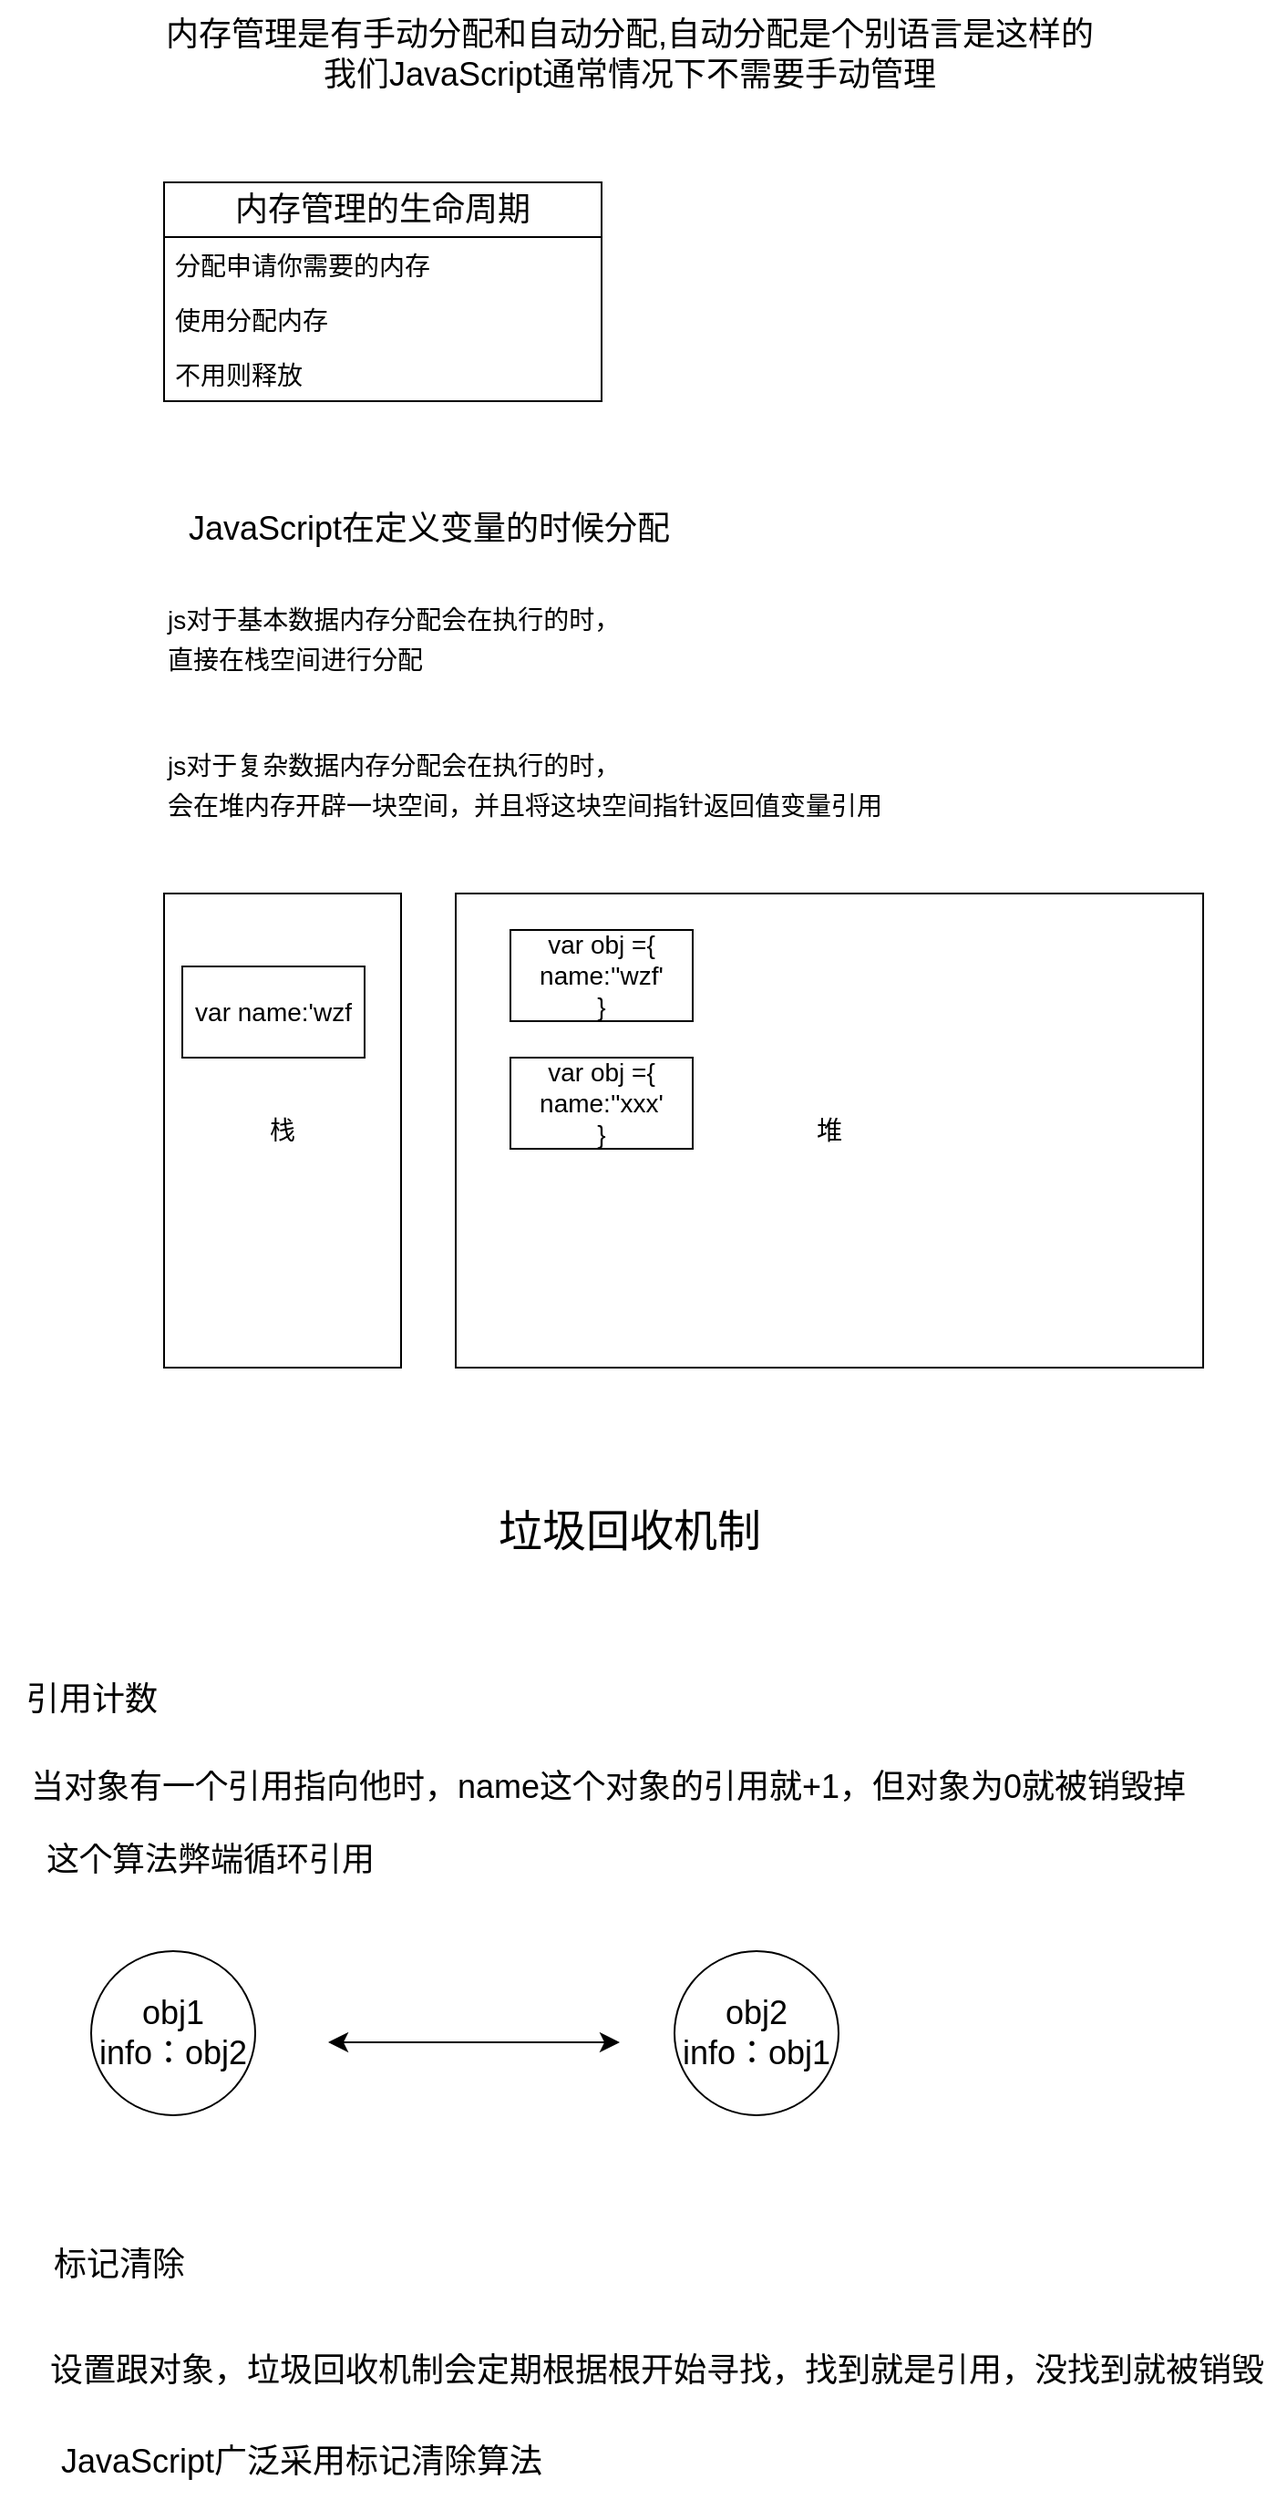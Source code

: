 <mxfile>
    <diagram id="QQf_NaZleuvvuDP3hFk3" name="第 1 页">
        <mxGraphModel dx="911" dy="616" grid="1" gridSize="10" guides="1" tooltips="1" connect="1" arrows="1" fold="1" page="1" pageScale="1" pageWidth="1654" pageHeight="2336" math="0" shadow="0">
            <root>
                <mxCell id="0"/>
                <mxCell id="1" parent="0"/>
                <mxCell id="2" value="&lt;font style=&quot;font-size: 18px;&quot;&gt;内存管理是有手动分配和自动分配,自动分配是个别语言是这样的&lt;br&gt;我们JavaScript通常情况下不需要手动管理&lt;br&gt;&lt;/font&gt;" style="text;html=1;align=center;verticalAlign=middle;resizable=0;points=[];autosize=1;strokeColor=none;fillColor=none;" vertex="1" parent="1">
                    <mxGeometry x="110" y="50" width="530" height="60" as="geometry"/>
                </mxCell>
                <mxCell id="5" value="内存管理的生命周期" style="swimlane;fontStyle=0;childLayout=stackLayout;horizontal=1;startSize=30;horizontalStack=0;resizeParent=1;resizeParentMax=0;resizeLast=0;collapsible=1;marginBottom=0;whiteSpace=wrap;html=1;fontSize=18;" vertex="1" parent="1">
                    <mxGeometry x="120" y="150" width="240" height="120" as="geometry"/>
                </mxCell>
                <mxCell id="6" value="&lt;font style=&quot;font-size: 14px;&quot;&gt;分配申请你需要的内存&lt;/font&gt;" style="text;strokeColor=none;fillColor=none;align=left;verticalAlign=middle;spacingLeft=4;spacingRight=4;overflow=hidden;points=[[0,0.5],[1,0.5]];portConstraint=eastwest;rotatable=0;whiteSpace=wrap;html=1;fontSize=18;" vertex="1" parent="5">
                    <mxGeometry y="30" width="240" height="30" as="geometry"/>
                </mxCell>
                <mxCell id="7" value="&lt;font style=&quot;font-size: 14px;&quot;&gt;使用分配内存&lt;/font&gt;" style="text;strokeColor=none;fillColor=none;align=left;verticalAlign=middle;spacingLeft=4;spacingRight=4;overflow=hidden;points=[[0,0.5],[1,0.5]];portConstraint=eastwest;rotatable=0;whiteSpace=wrap;html=1;fontSize=18;" vertex="1" parent="5">
                    <mxGeometry y="60" width="240" height="30" as="geometry"/>
                </mxCell>
                <mxCell id="8" value="&lt;font style=&quot;font-size: 14px;&quot;&gt;不用则释放&lt;/font&gt;" style="text;strokeColor=none;fillColor=none;align=left;verticalAlign=middle;spacingLeft=4;spacingRight=4;overflow=hidden;points=[[0,0.5],[1,0.5]];portConstraint=eastwest;rotatable=0;whiteSpace=wrap;html=1;fontSize=18;" vertex="1" parent="5">
                    <mxGeometry y="90" width="240" height="30" as="geometry"/>
                </mxCell>
                <mxCell id="9" value="&lt;font style=&quot;font-size: 18px;&quot;&gt;JavaScript在定义变量的时候分配&lt;/font&gt;" style="text;html=1;align=center;verticalAlign=middle;resizable=0;points=[];autosize=1;strokeColor=none;fillColor=none;fontSize=14;" vertex="1" parent="1">
                    <mxGeometry x="120" y="320" width="290" height="40" as="geometry"/>
                </mxCell>
                <mxCell id="10" value="&lt;font style=&quot;font-size: 14px;&quot;&gt;js对于基本数据内存分配会在执行的时，&lt;br&gt;直接在栈空间进行分配&lt;/font&gt;" style="text;html=1;align=left;verticalAlign=middle;resizable=0;points=[];autosize=1;strokeColor=none;fillColor=none;fontSize=18;" vertex="1" parent="1">
                    <mxGeometry x="120" y="370" width="270" height="60" as="geometry"/>
                </mxCell>
                <mxCell id="11" value="&lt;font style=&quot;font-size: 14px;&quot;&gt;js对于复杂数据内存分配会在执行的时，&lt;br&gt;会在堆内存开辟一块空间，并且将这块空间指针返回值变量引用&lt;br&gt;&lt;/font&gt;" style="text;html=1;align=left;verticalAlign=middle;resizable=0;points=[];autosize=1;strokeColor=none;fillColor=none;fontSize=18;" vertex="1" parent="1">
                    <mxGeometry x="120" y="450" width="420" height="60" as="geometry"/>
                </mxCell>
                <mxCell id="12" value="栈" style="whiteSpace=wrap;html=1;fontSize=14;" vertex="1" parent="1">
                    <mxGeometry x="120" y="540" width="130" height="260" as="geometry"/>
                </mxCell>
                <mxCell id="13" value="堆" style="whiteSpace=wrap;html=1;fontSize=14;" vertex="1" parent="1">
                    <mxGeometry x="280" y="540" width="410" height="260" as="geometry"/>
                </mxCell>
                <mxCell id="14" value="var obj ={&lt;br&gt;name:''wzf'&lt;br&gt;}" style="whiteSpace=wrap;html=1;fontSize=14;" vertex="1" parent="1">
                    <mxGeometry x="310" y="560" width="100" height="50" as="geometry"/>
                </mxCell>
                <mxCell id="15" value="var name:'wzf&lt;span style=&quot;color: rgba(0, 0, 0, 0); font-family: monospace; font-size: 0px; text-align: start;&quot;&gt;%3CmxGraphModel%3E%3Croot%3E%3CmxCell%20id%3D%220%22%2F%3E%3CmxCell%20id%3D%221%22%20parent%3D%220%22%2F%3E%3CmxCell%20id%3D%222%22%20value%3D%22%22%20style%3D%22whiteSpace%3Dwrap%3Bhtml%3D1%3BfontSize%3D14%3B%22%20vertex%3D%221%22%20parent%3D%221%22%3E%3CmxGeometry%20x%3D%22120%22%20y%3D%22540%22%20width%3D%22130%22%20height%3D%22260%22%20as%3D%22geometry%22%2F%3E%3C%2FmxCell%3E%3C%2Froot%3E%3C%2FmxGraphModel%3E&lt;/span&gt;" style="whiteSpace=wrap;html=1;fontSize=14;" vertex="1" parent="1">
                    <mxGeometry x="130" y="580" width="100" height="50" as="geometry"/>
                </mxCell>
                <mxCell id="16" value="var obj ={&lt;br&gt;name:''xxx'&lt;br&gt;}" style="whiteSpace=wrap;html=1;fontSize=14;" vertex="1" parent="1">
                    <mxGeometry x="310" y="630" width="100" height="50" as="geometry"/>
                </mxCell>
                <mxCell id="17" value="&lt;font style=&quot;font-size: 24px;&quot;&gt;垃圾回收机制&lt;/font&gt;" style="text;html=1;align=center;verticalAlign=middle;resizable=0;points=[];autosize=1;strokeColor=none;fillColor=none;fontSize=14;" vertex="1" parent="1">
                    <mxGeometry x="290" y="870" width="170" height="40" as="geometry"/>
                </mxCell>
                <mxCell id="19" value="&lt;font style=&quot;font-size: 18px;&quot;&gt;标记清除&lt;/font&gt;" style="text;html=1;align=center;verticalAlign=middle;resizable=0;points=[];autosize=1;strokeColor=none;fillColor=none;fontSize=24;" vertex="1" parent="1">
                    <mxGeometry x="45" y="1270" width="100" height="40" as="geometry"/>
                </mxCell>
                <mxCell id="20" value="&lt;font style=&quot;font-size: 18px;&quot;&gt;引用计数&lt;/font&gt;" style="text;html=1;align=center;verticalAlign=middle;resizable=0;points=[];autosize=1;strokeColor=none;fillColor=none;fontSize=24;" vertex="1" parent="1">
                    <mxGeometry x="30" y="960" width="100" height="40" as="geometry"/>
                </mxCell>
                <mxCell id="23" value="当对象有一个引用指向他时，name这个对象的引用就+1，但对象为0就被销毁掉" style="text;html=1;align=left;verticalAlign=middle;resizable=0;points=[];autosize=1;strokeColor=none;fillColor=none;fontSize=18;" vertex="1" parent="1">
                    <mxGeometry x="45" y="1010" width="660" height="40" as="geometry"/>
                </mxCell>
                <mxCell id="24" value="这个算法弊端循环引用" style="text;html=1;align=center;verticalAlign=middle;resizable=0;points=[];autosize=1;strokeColor=none;fillColor=none;fontSize=18;" vertex="1" parent="1">
                    <mxGeometry x="45" y="1050" width="200" height="40" as="geometry"/>
                </mxCell>
                <mxCell id="25" value="obj1&lt;br&gt;info：obj2" style="ellipse;whiteSpace=wrap;html=1;fontSize=18;" vertex="1" parent="1">
                    <mxGeometry x="80" y="1120" width="90" height="90" as="geometry"/>
                </mxCell>
                <mxCell id="26" value="obj2&lt;br&gt;info：obj1" style="ellipse;whiteSpace=wrap;html=1;fontSize=18;" vertex="1" parent="1">
                    <mxGeometry x="400" y="1120" width="90" height="90" as="geometry"/>
                </mxCell>
                <mxCell id="27" value="" style="edgeStyle=none;orthogonalLoop=1;jettySize=auto;html=1;endArrow=classic;startArrow=classic;endSize=8;startSize=8;fontSize=18;" edge="1" parent="1">
                    <mxGeometry width="100" relative="1" as="geometry">
                        <mxPoint x="210" y="1170" as="sourcePoint"/>
                        <mxPoint x="370" y="1170" as="targetPoint"/>
                        <Array as="points"/>
                    </mxGeometry>
                </mxCell>
                <mxCell id="28" value="设置跟对象，垃圾回收机制会定期根据根开始寻找，找到就是引用，没找到就被销毁" style="text;html=1;align=center;verticalAlign=middle;resizable=0;points=[];autosize=1;strokeColor=none;fillColor=none;fontSize=18;" vertex="1" parent="1">
                    <mxGeometry x="45" y="1330" width="690" height="40" as="geometry"/>
                </mxCell>
                <mxCell id="29" value="JavaScript广泛采用标记清除算法" style="text;html=1;align=center;verticalAlign=middle;resizable=0;points=[];autosize=1;strokeColor=none;fillColor=none;fontSize=18;" vertex="1" parent="1">
                    <mxGeometry x="50" y="1380" width="290" height="40" as="geometry"/>
                </mxCell>
            </root>
        </mxGraphModel>
    </diagram>
</mxfile>